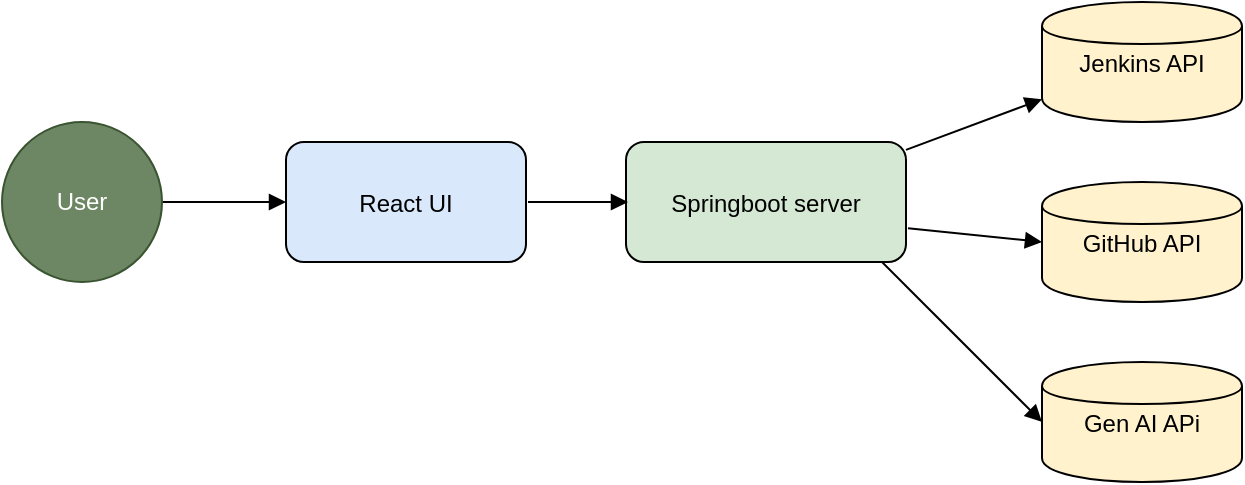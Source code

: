 <mxfile version="27.0.9">
  <diagram name="Technical Architecture Diagram" id="technical-diagram">
    <mxGraphModel dx="786" dy="564" grid="1" gridSize="10" guides="1" tooltips="1" connect="1" arrows="1" fold="1" page="1" pageScale="1" pageWidth="827" pageHeight="1169" math="0" shadow="0">
      <root>
        <mxCell id="0" />
        <mxCell id="1" parent="0" />
        <mxCell id="3" value="React UI" style="rounded=1;fillColor=#dae8fc;" parent="1" vertex="1">
          <mxGeometry x="162" y="150" width="120" height="60" as="geometry" />
        </mxCell>
        <mxCell id="4" value="Springboot server" style="rounded=1;fillColor=#d5e8d4;" parent="1" vertex="1">
          <mxGeometry x="332" y="150" width="140" height="60" as="geometry" />
        </mxCell>
        <mxCell id="6" value="Jenkins API" style="shape=cylinder;fillColor=#fff2cc;" parent="1" vertex="1">
          <mxGeometry x="540" y="80" width="100" height="60" as="geometry" />
        </mxCell>
        <mxCell id="7" value="GitHub API" style="shape=cylinder;fillColor=#fff2cc;" parent="1" vertex="1">
          <mxGeometry x="540" y="170" width="100" height="60" as="geometry" />
        </mxCell>
        <mxCell id="10" style="endArrow=block;exitX=1;exitY=0.5;exitDx=0;exitDy=0;" parent="1" source="SItwjMeuMG5GkUsHFt9P-18" target="3" edge="1">
          <mxGeometry relative="1" as="geometry">
            <mxPoint x="132" y="240" as="sourcePoint" />
            <Array as="points" />
          </mxGeometry>
        </mxCell>
        <mxCell id="11" style="endArrow=block;" parent="1" edge="1">
          <mxGeometry relative="1" as="geometry">
            <mxPoint x="283" y="180" as="sourcePoint" />
            <mxPoint x="333" y="180" as="targetPoint" />
          </mxGeometry>
        </mxCell>
        <mxCell id="12" style="endArrow=block;" parent="1" source="4" target="6" edge="1">
          <mxGeometry relative="1" as="geometry" />
        </mxCell>
        <mxCell id="13" style="endArrow=block;entryX=0;entryY=0.5;entryDx=0;entryDy=0;" parent="1" edge="1" target="7">
          <mxGeometry relative="1" as="geometry">
            <mxPoint x="473" y="193.125" as="sourcePoint" />
            <mxPoint x="513" y="200.625" as="targetPoint" />
          </mxGeometry>
        </mxCell>
        <mxCell id="14" style="endArrow=block;entryX=0;entryY=0.5;entryDx=0;entryDy=0;" parent="1" edge="1">
          <mxGeometry relative="1" as="geometry">
            <mxPoint x="460" y="210" as="sourcePoint" />
            <mxPoint x="540" y="290" as="targetPoint" />
          </mxGeometry>
        </mxCell>
        <mxCell id="SItwjMeuMG5GkUsHFt9P-17" value="Gen AI APi" style="shape=cylinder;fillColor=#fff2cc;" parent="1" vertex="1">
          <mxGeometry x="540" y="260" width="100" height="60" as="geometry" />
        </mxCell>
        <mxCell id="SItwjMeuMG5GkUsHFt9P-18" value="User" style="ellipse;whiteSpace=wrap;html=1;aspect=fixed;fillColor=#6d8764;fontColor=#ffffff;strokeColor=#3A5431;" parent="1" vertex="1">
          <mxGeometry x="20" y="140" width="80" height="80" as="geometry" />
        </mxCell>
      </root>
    </mxGraphModel>
  </diagram>
</mxfile>
